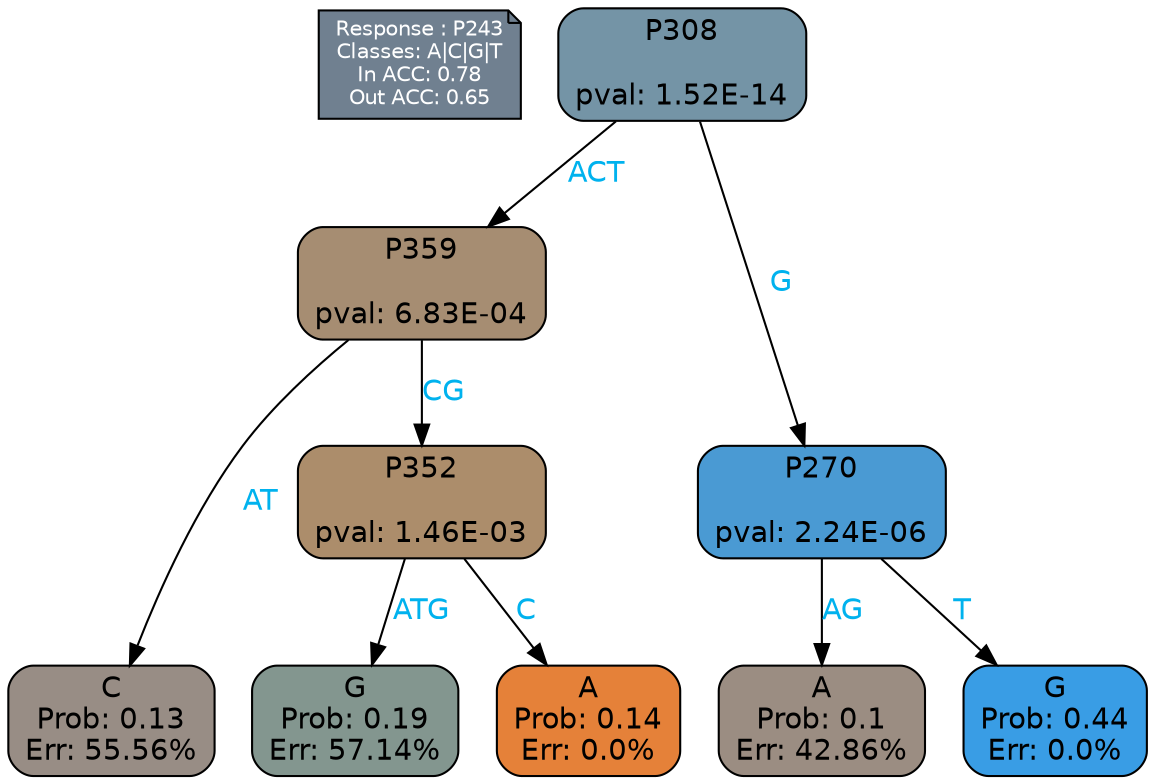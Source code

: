 digraph Tree {
node [shape=box, style="filled, rounded", color="black", fontname=helvetica] ;
graph [ranksep=equally, splines=polylines, bgcolor=transparent, dpi=600] ;
edge [fontname=helvetica] ;
LEGEND [label="Response : P243
Classes: A|C|G|T
In ACC: 0.78
Out ACC: 0.65
",shape=note,align=left,style=filled,fillcolor="slategray",fontcolor="white",fontsize=10];1 [label="P308

pval: 1.52E-14", fillcolor="#7494a6"] ;
2 [label="P359

pval: 6.83E-04", fillcolor="#a68d72"] ;
3 [label="C
Prob: 0.13
Err: 55.56%", fillcolor="#988d85"] ;
4 [label="P352

pval: 1.46E-03", fillcolor="#ac8d6b"] ;
5 [label="G
Prob: 0.19
Err: 57.14%", fillcolor="#83968f"] ;
6 [label="A
Prob: 0.14
Err: 0.0%", fillcolor="#e58139"] ;
7 [label="P270

pval: 2.24E-06", fillcolor="#4a9ad3"] ;
8 [label="A
Prob: 0.1
Err: 42.86%", fillcolor="#9b8d82"] ;
9 [label="G
Prob: 0.44
Err: 0.0%", fillcolor="#399de5"] ;
1 -> 2 [label="ACT",fontcolor=deepskyblue2] ;
1 -> 7 [label="G",fontcolor=deepskyblue2] ;
2 -> 3 [label="AT",fontcolor=deepskyblue2] ;
2 -> 4 [label="CG",fontcolor=deepskyblue2] ;
4 -> 5 [label="ATG",fontcolor=deepskyblue2] ;
4 -> 6 [label="C",fontcolor=deepskyblue2] ;
7 -> 8 [label="AG",fontcolor=deepskyblue2] ;
7 -> 9 [label="T",fontcolor=deepskyblue2] ;
{rank = same; 3;5;6;8;9;}{rank = same; LEGEND;1;}}